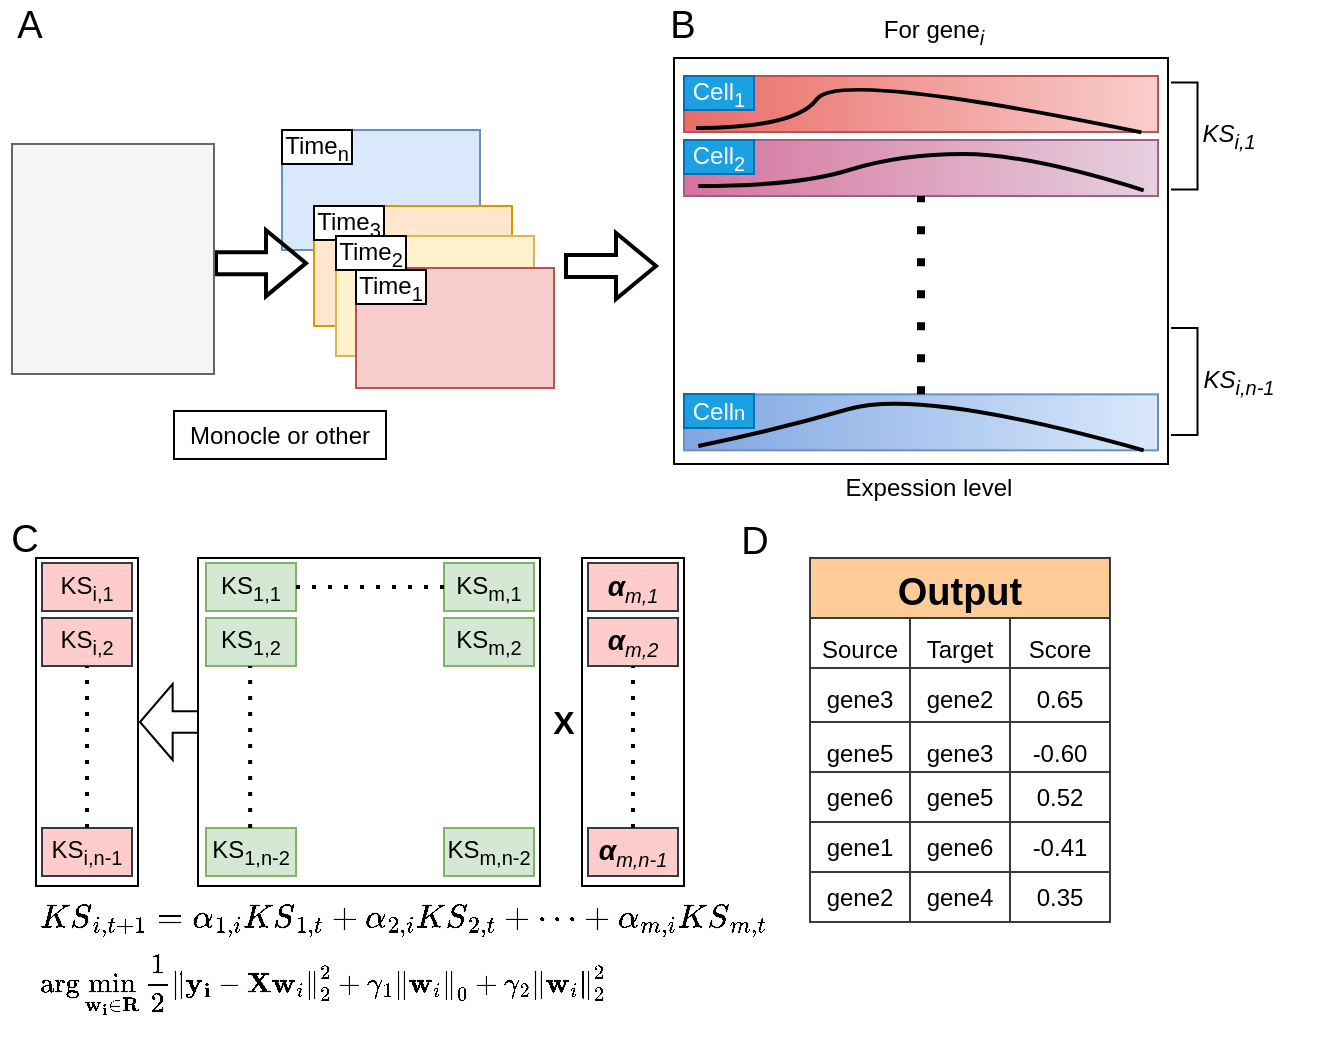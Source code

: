 <mxfile version="20.2.3" type="device"><diagram id="qNewxNg5S7R2k6NrVzUa" name="第 1 页"><mxGraphModel dx="1378" dy="1281" grid="0" gridSize="10" guides="1" tooltips="1" connect="1" arrows="1" fold="1" page="1" pageScale="1" pageWidth="850" pageHeight="825" math="1" shadow="0"><root><mxCell id="0"/><mxCell id="1" parent="0"/><mxCell id="OJFPj6aYE55DMqkpec0e-3" value="" style="rounded=0;whiteSpace=wrap;html=1;fillColor=#dae8fc;strokeColor=#6c8ebf;" parent="1" vertex="1"><mxGeometry x="151" y="89" width="99" height="60" as="geometry"/></mxCell><mxCell id="OJFPj6aYE55DMqkpec0e-4" value="" style="rounded=0;whiteSpace=wrap;html=1;fillColor=#ffe6cc;strokeColor=#d79b00;" parent="1" vertex="1"><mxGeometry x="167" y="127" width="99" height="60" as="geometry"/></mxCell><mxCell id="OJFPj6aYE55DMqkpec0e-5" value="" style="rounded=0;whiteSpace=wrap;html=1;fillColor=#fff2cc;strokeColor=#d6b656;" parent="1" vertex="1"><mxGeometry x="178" y="142" width="99" height="60" as="geometry"/></mxCell><mxCell id="OJFPj6aYE55DMqkpec0e-8" value="" style="shape=flexArrow;endArrow=classic;html=1;rounded=0;strokeWidth=2;verticalAlign=middle;align=center;" parent="1" edge="1"><mxGeometry width="50" height="50" relative="1" as="geometry"><mxPoint x="117" y="155.58" as="sourcePoint"/><mxPoint x="164" y="155.58" as="targetPoint"/></mxGeometry></mxCell><mxCell id="OJFPj6aYE55DMqkpec0e-6" value="" style="rounded=0;whiteSpace=wrap;html=1;fillColor=#f8cecc;strokeColor=#b85450;" parent="1" vertex="1"><mxGeometry x="188" y="158" width="99" height="60" as="geometry"/></mxCell><mxCell id="OJFPj6aYE55DMqkpec0e-9" value="Time&lt;sub&gt;n&lt;/sub&gt;" style="text;html=1;strokeColor=default;fillColor=default;align=center;verticalAlign=middle;whiteSpace=wrap;rounded=0;" parent="1" vertex="1"><mxGeometry x="151" y="89" width="35" height="17" as="geometry"/></mxCell><mxCell id="OJFPj6aYE55DMqkpec0e-14" value="Monocle or other" style="rounded=0;whiteSpace=wrap;html=1;" parent="1" vertex="1"><mxGeometry x="97" y="229.5" width="106" height="24" as="geometry"/></mxCell><mxCell id="OJFPj6aYE55DMqkpec0e-15" value="" style="rounded=0;whiteSpace=wrap;html=1;fillColor=#f5f5f5;fontColor=#333333;strokeColor=#666666;" parent="1" vertex="1"><mxGeometry x="16" y="96" width="101" height="115" as="geometry"/></mxCell><mxCell id="OJFPj6aYE55DMqkpec0e-17" value="" style="shape=flexArrow;endArrow=classic;html=1;rounded=0;strokeWidth=2;verticalAlign=middle;align=center;" parent="1" edge="1"><mxGeometry width="50" height="50" relative="1" as="geometry"><mxPoint x="292" y="157.0" as="sourcePoint"/><mxPoint x="339.0" y="157.0" as="targetPoint"/></mxGeometry></mxCell><mxCell id="OJFPj6aYE55DMqkpec0e-19" value="For gene&lt;i&gt;&lt;sub&gt;i&lt;/sub&gt;&lt;/i&gt;" style="text;html=1;strokeColor=none;fillColor=none;align=center;verticalAlign=middle;whiteSpace=wrap;rounded=0;" parent="1" vertex="1"><mxGeometry x="444" y="30" width="66" height="20" as="geometry"/></mxCell><mxCell id="OJFPj6aYE55DMqkpec0e-20" value="" style="rounded=0;whiteSpace=wrap;html=1;" parent="1" vertex="1"><mxGeometry x="347" y="53" width="247" height="203" as="geometry"/></mxCell><mxCell id="OJFPj6aYE55DMqkpec0e-21" value="" style="rounded=0;whiteSpace=wrap;html=1;fillColor=#f8cecc;gradientColor=#ea6b66;strokeColor=#b85450;gradientDirection=west;" parent="1" vertex="1"><mxGeometry x="352" y="62" width="237" height="28" as="geometry"/></mxCell><mxCell id="OJFPj6aYE55DMqkpec0e-23" value="" style="rounded=0;whiteSpace=wrap;html=1;fillColor=#e6d0de;gradientColor=#d5739d;strokeColor=#996185;gradientDirection=west;" parent="1" vertex="1"><mxGeometry x="352" y="94" width="237" height="28" as="geometry"/></mxCell><mxCell id="OJFPj6aYE55DMqkpec0e-24" value="" style="rounded=0;whiteSpace=wrap;html=1;fillColor=#dae8fc;strokeColor=#6c8ebf;gradientColor=#7ea6e0;gradientDirection=west;" parent="1" vertex="1"><mxGeometry x="352" y="221.17" width="237" height="28" as="geometry"/></mxCell><mxCell id="OJFPj6aYE55DMqkpec0e-25" value="" style="curved=1;endArrow=none;html=1;rounded=0;strokeWidth=2;entryX=0.965;entryY=1.006;entryDx=0;entryDy=0;entryPerimeter=0;endFill=0;" parent="1" target="OJFPj6aYE55DMqkpec0e-21" edge="1"><mxGeometry width="50" height="50" relative="1" as="geometry"><mxPoint x="358" y="88" as="sourcePoint"/><mxPoint x="505" y="88" as="targetPoint"/><Array as="points"><mxPoint x="408" y="88"/><mxPoint x="429" y="59"/></Array></mxGeometry></mxCell><mxCell id="OJFPj6aYE55DMqkpec0e-27" value="" style="curved=1;endArrow=none;html=1;rounded=0;strokeWidth=2;entryX=0.965;entryY=1.006;entryDx=0;entryDy=0;entryPerimeter=0;endFill=0;" parent="1" edge="1"><mxGeometry width="50" height="50" relative="1" as="geometry"><mxPoint x="359.15" y="117" as="sourcePoint"/><mxPoint x="581.855" y="119.168" as="targetPoint"/><Array as="points"><mxPoint x="409.15" y="117"/><mxPoint x="460" y="101"/><mxPoint x="524" y="101"/></Array></mxGeometry></mxCell><mxCell id="OJFPj6aYE55DMqkpec0e-28" value="" style="curved=1;endArrow=none;html=1;rounded=0;strokeWidth=2;entryX=0.965;entryY=1.006;entryDx=0;entryDy=0;entryPerimeter=0;endFill=0;" parent="1" edge="1"><mxGeometry width="50" height="50" relative="1" as="geometry"><mxPoint x="359.15" y="247" as="sourcePoint"/><mxPoint x="581.855" y="249.168" as="targetPoint"/><Array as="points"><mxPoint x="398" y="239"/><mxPoint x="471" y="218"/></Array></mxGeometry></mxCell><mxCell id="OJFPj6aYE55DMqkpec0e-29" value="Expession level" style="text;html=1;strokeColor=none;fillColor=none;align=center;verticalAlign=middle;whiteSpace=wrap;rounded=0;" parent="1" vertex="1"><mxGeometry x="415" y="256" width="119" height="23" as="geometry"/></mxCell><mxCell id="OJFPj6aYE55DMqkpec0e-30" value="" style="shape=partialRectangle;whiteSpace=wrap;html=1;bottom=1;right=1;left=1;top=0;fillColor=none;routingCenterX=-0.5;rotation=-90;" parent="1" vertex="1"><mxGeometry x="575.63" y="85.63" width="53.5" height="12.75" as="geometry"/></mxCell><mxCell id="OJFPj6aYE55DMqkpec0e-31" value="&lt;i&gt;KS&lt;sub&gt;i,1&lt;/sub&gt;&lt;/i&gt;" style="text;html=1;strokeColor=none;fillColor=none;align=center;verticalAlign=middle;whiteSpace=wrap;rounded=0;" parent="1" vertex="1"><mxGeometry x="611" y="82.5" width="27" height="19" as="geometry"/></mxCell><mxCell id="OJFPj6aYE55DMqkpec0e-34" value="&lt;i&gt;KS&lt;sub&gt;i,n-1&lt;/sub&gt;&lt;/i&gt;" style="text;html=1;strokeColor=none;fillColor=none;align=center;verticalAlign=middle;whiteSpace=wrap;rounded=0;" parent="1" vertex="1"><mxGeometry x="608" y="206.3" width="43" height="17" as="geometry"/></mxCell><mxCell id="OJFPj6aYE55DMqkpec0e-37" value="" style="rounded=0;whiteSpace=wrap;html=1;" parent="1" vertex="1"><mxGeometry x="28" y="303" width="51" height="164" as="geometry"/></mxCell><mxCell id="OJFPj6aYE55DMqkpec0e-38" value="" style="rounded=0;whiteSpace=wrap;html=1;" parent="1" vertex="1"><mxGeometry x="109" y="303" width="171" height="164" as="geometry"/></mxCell><mxCell id="OJFPj6aYE55DMqkpec0e-39" value="KS&lt;sub&gt;1,1&lt;/sub&gt;" style="text;html=1;strokeColor=#82b366;fillColor=#d5e8d4;align=center;verticalAlign=middle;whiteSpace=wrap;rounded=0;" parent="1" vertex="1"><mxGeometry x="113" y="305.5" width="45" height="24" as="geometry"/></mxCell><mxCell id="OJFPj6aYE55DMqkpec0e-40" value="KS&lt;sub&gt;1,2&lt;/sub&gt;" style="text;html=1;strokeColor=#82b366;fillColor=#d5e8d4;align=center;verticalAlign=middle;whiteSpace=wrap;rounded=0;" parent="1" vertex="1"><mxGeometry x="113" y="333" width="45" height="24" as="geometry"/></mxCell><mxCell id="OJFPj6aYE55DMqkpec0e-41" value="KS&lt;sub&gt;1,n-2&lt;/sub&gt;" style="text;html=1;strokeColor=#82b366;fillColor=#d5e8d4;align=center;verticalAlign=middle;whiteSpace=wrap;rounded=0;" parent="1" vertex="1"><mxGeometry x="113" y="438" width="45" height="24" as="geometry"/></mxCell><mxCell id="OJFPj6aYE55DMqkpec0e-42" value="KS&lt;sub&gt;m,n-2&lt;/sub&gt;" style="text;html=1;strokeColor=#82b366;fillColor=#d5e8d4;align=center;verticalAlign=middle;whiteSpace=wrap;rounded=0;" parent="1" vertex="1"><mxGeometry x="232" y="438" width="45" height="24" as="geometry"/></mxCell><mxCell id="OJFPj6aYE55DMqkpec0e-43" value="KS&lt;sub&gt;m,1&lt;/sub&gt;" style="text;html=1;strokeColor=#82b366;fillColor=#d5e8d4;align=center;verticalAlign=middle;whiteSpace=wrap;rounded=0;" parent="1" vertex="1"><mxGeometry x="232" y="305.5" width="45" height="24" as="geometry"/></mxCell><mxCell id="OJFPj6aYE55DMqkpec0e-44" value="KS&lt;sub&gt;m,2&lt;/sub&gt;" style="text;html=1;strokeColor=#82b366;fillColor=#d5e8d4;align=center;verticalAlign=middle;whiteSpace=wrap;rounded=0;" parent="1" vertex="1"><mxGeometry x="232" y="333" width="45" height="24" as="geometry"/></mxCell><mxCell id="OJFPj6aYE55DMqkpec0e-45" value="KS&lt;sub&gt;i,1&lt;/sub&gt;" style="text;html=1;strokeColor=#36393d;fillColor=#ffcccc;align=center;verticalAlign=middle;whiteSpace=wrap;rounded=0;" parent="1" vertex="1"><mxGeometry x="31" y="305.5" width="45" height="24" as="geometry"/></mxCell><mxCell id="OJFPj6aYE55DMqkpec0e-46" value="KS&lt;sub&gt;i,2&lt;/sub&gt;" style="text;html=1;strokeColor=#36393d;fillColor=#ffcccc;align=center;verticalAlign=middle;whiteSpace=wrap;rounded=0;" parent="1" vertex="1"><mxGeometry x="31" y="333" width="45" height="24" as="geometry"/></mxCell><mxCell id="OJFPj6aYE55DMqkpec0e-47" value="KS&lt;sub&gt;i,n-1&lt;/sub&gt;" style="text;html=1;strokeColor=#36393d;fillColor=#ffcccc;align=center;verticalAlign=middle;whiteSpace=wrap;rounded=0;" parent="1" vertex="1"><mxGeometry x="31" y="438" width="45" height="24" as="geometry"/></mxCell><mxCell id="OJFPj6aYE55DMqkpec0e-55" value="" style="shape=table;html=1;whiteSpace=wrap;startSize=0;container=1;collapsible=0;childLayout=tableLayout;fillColor=none;strokeColor=#36393d;" parent="1" vertex="1"><mxGeometry x="415" y="410" width="150" height="75" as="geometry"/></mxCell><mxCell id="OJFPj6aYE55DMqkpec0e-56" value="" style="shape=partialRectangle;html=1;whiteSpace=wrap;collapsible=0;dropTarget=0;pointerEvents=0;fillColor=none;top=0;left=0;bottom=0;right=0;points=[[0,0.5],[1,0.5]];portConstraint=eastwest;dashed=1;" parent="OJFPj6aYE55DMqkpec0e-55" vertex="1"><mxGeometry width="150" height="25" as="geometry"/></mxCell><mxCell id="OJFPj6aYE55DMqkpec0e-57" value="gene6" style="shape=partialRectangle;html=1;whiteSpace=wrap;connectable=0;fillColor=none;top=0;left=0;bottom=0;right=0;overflow=hidden;pointerEvents=1;dashed=1;" parent="OJFPj6aYE55DMqkpec0e-56" vertex="1"><mxGeometry width="50" height="25" as="geometry"><mxRectangle width="50" height="25" as="alternateBounds"/></mxGeometry></mxCell><mxCell id="OJFPj6aYE55DMqkpec0e-58" value="gene5" style="shape=partialRectangle;html=1;whiteSpace=wrap;connectable=0;fillColor=none;top=0;left=0;bottom=0;right=0;overflow=hidden;pointerEvents=1;dashed=1;" parent="OJFPj6aYE55DMqkpec0e-56" vertex="1"><mxGeometry x="50" width="50" height="25" as="geometry"><mxRectangle width="50" height="25" as="alternateBounds"/></mxGeometry></mxCell><mxCell id="OJFPj6aYE55DMqkpec0e-59" value="0.52" style="shape=partialRectangle;html=1;whiteSpace=wrap;connectable=0;fillColor=none;top=0;left=0;bottom=0;right=0;overflow=hidden;pointerEvents=1;" parent="OJFPj6aYE55DMqkpec0e-56" vertex="1"><mxGeometry x="100" width="50" height="25" as="geometry"><mxRectangle width="50" height="25" as="alternateBounds"/></mxGeometry></mxCell><mxCell id="OJFPj6aYE55DMqkpec0e-60" value="" style="shape=partialRectangle;html=1;whiteSpace=wrap;collapsible=0;dropTarget=0;pointerEvents=0;fillColor=none;top=0;left=0;bottom=0;right=0;points=[[0,0.5],[1,0.5]];portConstraint=eastwest;dashed=1;" parent="OJFPj6aYE55DMqkpec0e-55" vertex="1"><mxGeometry y="25" width="150" height="25" as="geometry"/></mxCell><mxCell id="OJFPj6aYE55DMqkpec0e-61" value="gene1" style="shape=partialRectangle;html=1;whiteSpace=wrap;connectable=0;fillColor=none;top=0;left=0;bottom=0;right=0;overflow=hidden;pointerEvents=1;dashed=1;" parent="OJFPj6aYE55DMqkpec0e-60" vertex="1"><mxGeometry width="50" height="25" as="geometry"><mxRectangle width="50" height="25" as="alternateBounds"/></mxGeometry></mxCell><mxCell id="OJFPj6aYE55DMqkpec0e-62" value="gene6" style="shape=partialRectangle;html=1;whiteSpace=wrap;connectable=0;fillColor=none;top=0;left=0;bottom=0;right=0;overflow=hidden;pointerEvents=1;dashed=1;" parent="OJFPj6aYE55DMqkpec0e-60" vertex="1"><mxGeometry x="50" width="50" height="25" as="geometry"><mxRectangle width="50" height="25" as="alternateBounds"/></mxGeometry></mxCell><mxCell id="OJFPj6aYE55DMqkpec0e-63" value="-0.41" style="shape=partialRectangle;html=1;whiteSpace=wrap;connectable=0;fillColor=none;top=0;left=0;bottom=0;right=0;overflow=hidden;pointerEvents=1;dashed=1;" parent="OJFPj6aYE55DMqkpec0e-60" vertex="1"><mxGeometry x="100" width="50" height="25" as="geometry"><mxRectangle width="50" height="25" as="alternateBounds"/></mxGeometry></mxCell><mxCell id="OJFPj6aYE55DMqkpec0e-64" value="" style="shape=partialRectangle;html=1;whiteSpace=wrap;collapsible=0;dropTarget=0;pointerEvents=0;fillColor=none;top=0;left=0;bottom=0;right=0;points=[[0,0.5],[1,0.5]];portConstraint=eastwest;" parent="OJFPj6aYE55DMqkpec0e-55" vertex="1"><mxGeometry y="50" width="150" height="25" as="geometry"/></mxCell><mxCell id="OJFPj6aYE55DMqkpec0e-65" value="gene2" style="shape=partialRectangle;html=1;whiteSpace=wrap;connectable=0;fillColor=none;top=0;left=0;bottom=0;right=0;overflow=hidden;pointerEvents=1;dashed=1;" parent="OJFPj6aYE55DMqkpec0e-64" vertex="1"><mxGeometry width="50" height="25" as="geometry"><mxRectangle width="50" height="25" as="alternateBounds"/></mxGeometry></mxCell><mxCell id="OJFPj6aYE55DMqkpec0e-66" value="gene4" style="shape=partialRectangle;html=1;whiteSpace=wrap;connectable=0;fillColor=none;top=0;left=0;bottom=0;right=0;overflow=hidden;pointerEvents=1;" parent="OJFPj6aYE55DMqkpec0e-64" vertex="1"><mxGeometry x="50" width="50" height="25" as="geometry"><mxRectangle width="50" height="25" as="alternateBounds"/></mxGeometry></mxCell><mxCell id="OJFPj6aYE55DMqkpec0e-67" value="0.35" style="shape=partialRectangle;html=1;whiteSpace=wrap;connectable=0;fillColor=none;top=0;left=0;bottom=0;right=0;overflow=hidden;pointerEvents=1;dashed=1;" parent="OJFPj6aYE55DMqkpec0e-64" vertex="1"><mxGeometry x="100" width="50" height="25" as="geometry"><mxRectangle width="50" height="25" as="alternateBounds"/></mxGeometry></mxCell><mxCell id="OJFPj6aYE55DMqkpec0e-72" value="$$&#10;\arg \min _{\mathbf{w}_{\mathbf{i}} \in \mathbf{R}} \frac{1}{2}\left\|\mathbf{y}_{\mathbf{i}}-\mathbf{X} \mathbf{w}_i\right\|_2^2+\gamma_1\left\|\mathbf{w}_i\right\|_0+\gamma_2\left\|\mathbf{w}_i\right\|_2^2&#10;$$" style="text;whiteSpace=wrap;html=1;" parent="1" vertex="1"><mxGeometry x="27.63" y="482" width="276.37" height="31" as="geometry"/></mxCell><mxCell id="OJFPj6aYE55DMqkpec0e-75" value="&lt;span style=&quot;font-size: 19px;&quot;&gt;&lt;font style=&quot;font-size: 19px;&quot;&gt;A&lt;/font&gt;&lt;/span&gt;" style="text;html=1;strokeColor=none;fillColor=none;align=center;verticalAlign=middle;whiteSpace=wrap;rounded=0;fontSize=19;fontStyle=0" parent="1" vertex="1"><mxGeometry x="12" y="26.5" width="26" height="21" as="geometry"/></mxCell><mxCell id="OJFPj6aYE55DMqkpec0e-76" value="&lt;span style=&quot;font-size: 19px;&quot;&gt;&lt;span style=&quot;font-size: 19px;&quot;&gt;B&lt;/span&gt;&lt;/span&gt;" style="text;html=1;strokeColor=none;fillColor=none;align=center;verticalAlign=middle;whiteSpace=wrap;rounded=0;fontSize=19;fontStyle=0" parent="1" vertex="1"><mxGeometry x="340" y="24" width="23" height="26" as="geometry"/></mxCell><mxCell id="OJFPj6aYE55DMqkpec0e-77" value="&lt;span style=&quot;font-size: 19px;&quot;&gt;&lt;span style=&quot;font-size: 19px;&quot;&gt;C&lt;/span&gt;&lt;/span&gt;" style="text;html=1;strokeColor=none;fillColor=none;align=center;verticalAlign=middle;whiteSpace=wrap;rounded=0;fontSize=19;fontStyle=0" parent="1" vertex="1"><mxGeometry x="10" y="282.5" width="25" height="23" as="geometry"/></mxCell><mxCell id="OJFPj6aYE55DMqkpec0e-78" value="&lt;span style=&quot;font-size: 19px;&quot;&gt;&lt;span style=&quot;font-size: 19px;&quot;&gt;D&lt;/span&gt;&lt;/span&gt;" style="text;html=1;strokeColor=none;fillColor=none;align=center;verticalAlign=middle;whiteSpace=wrap;rounded=0;fontSize=19;fontStyle=0" parent="1" vertex="1"><mxGeometry x="374" y="283.5" width="27" height="22" as="geometry"/></mxCell><mxCell id="OJFPj6aYE55DMqkpec0e-79" value="&lt;font style=&quot;font-size: 14px;&quot;&gt;$$&lt;br&gt;{KS}_{i, t+1}=\alpha_{1, i} {KS}_{1, t}+\alpha_{2, i} {KS}_{2, t}+\cdots+\alpha_{m, i} {KS}_{m, t}&lt;br&gt;$$&lt;/font&gt;" style="text;whiteSpace=wrap;html=1;fontSize=25;" parent="1" vertex="1"><mxGeometry x="28" y="454" width="647" height="25" as="geometry"/></mxCell><mxCell id="K8-rTRbEK5Jn7R5h2ZXH-1" value="Time&lt;sub&gt;3&lt;/sub&gt;" style="text;html=1;strokeColor=default;fillColor=default;align=center;verticalAlign=middle;whiteSpace=wrap;rounded=0;" parent="1" vertex="1"><mxGeometry x="167" y="127" width="35" height="17" as="geometry"/></mxCell><mxCell id="K8-rTRbEK5Jn7R5h2ZXH-2" value="Time&lt;sub&gt;2&lt;/sub&gt;" style="text;html=1;strokeColor=default;fillColor=default;align=center;verticalAlign=middle;whiteSpace=wrap;rounded=0;" parent="1" vertex="1"><mxGeometry x="178" y="142" width="35" height="17" as="geometry"/></mxCell><mxCell id="K8-rTRbEK5Jn7R5h2ZXH-3" value="Time&lt;sub&gt;1&lt;/sub&gt;" style="text;html=1;strokeColor=default;fillColor=default;align=center;verticalAlign=middle;whiteSpace=wrap;rounded=0;" parent="1" vertex="1"><mxGeometry x="188" y="159" width="35" height="17" as="geometry"/></mxCell><mxCell id="K8-rTRbEK5Jn7R5h2ZXH-4" value="Cell&lt;sub&gt;1&lt;/sub&gt;" style="text;html=1;strokeColor=#006EAF;fillColor=#1ba1e2;align=center;verticalAlign=middle;whiteSpace=wrap;rounded=0;fontColor=#ffffff;" parent="1" vertex="1"><mxGeometry x="352" y="62" width="35" height="17" as="geometry"/></mxCell><mxCell id="K8-rTRbEK5Jn7R5h2ZXH-5" value="Cell&lt;sub&gt;2&lt;/sub&gt;" style="text;html=1;strokeColor=#006EAF;fillColor=#1ba1e2;align=center;verticalAlign=middle;whiteSpace=wrap;rounded=0;fontColor=#ffffff;" parent="1" vertex="1"><mxGeometry x="352" y="94" width="35" height="17" as="geometry"/></mxCell><mxCell id="K8-rTRbEK5Jn7R5h2ZXH-6" value="Cell&lt;span style=&quot;font-size: 10px;&quot;&gt;n&lt;/span&gt;" style="text;html=1;strokeColor=#006EAF;fillColor=#1ba1e2;align=center;verticalAlign=middle;whiteSpace=wrap;rounded=0;fontColor=#ffffff;" parent="1" vertex="1"><mxGeometry x="352" y="221" width="35" height="17" as="geometry"/></mxCell><mxCell id="K8-rTRbEK5Jn7R5h2ZXH-7" value="" style="endArrow=none;dashed=1;html=1;dashPattern=1 3;strokeWidth=4;rounded=0;fontSize=20;entryX=0.5;entryY=1;entryDx=0;entryDy=0;exitX=0.5;exitY=0;exitDx=0;exitDy=0;" parent="1" source="OJFPj6aYE55DMqkpec0e-24" target="OJFPj6aYE55DMqkpec0e-23" edge="1"><mxGeometry width="50" height="50" relative="1" as="geometry"><mxPoint x="379" y="213" as="sourcePoint"/><mxPoint x="429" y="163" as="targetPoint"/></mxGeometry></mxCell><mxCell id="K8-rTRbEK5Jn7R5h2ZXH-8" value="" style="shape=partialRectangle;whiteSpace=wrap;html=1;bottom=1;right=1;left=1;top=0;fillColor=none;routingCenterX=-0.5;rotation=-90;" parent="1" vertex="1"><mxGeometry x="575.63" y="208.42" width="53.5" height="12.75" as="geometry"/></mxCell><mxCell id="K8-rTRbEK5Jn7R5h2ZXH-22" value="Output" style="shape=table;startSize=30;container=1;collapsible=0;childLayout=tableLayout;fontStyle=1;align=center;fontSize=19;fillColor=#ffcc99;strokeColor=#36393d;" parent="1" vertex="1"><mxGeometry x="415" y="303" width="150" height="107" as="geometry"/></mxCell><mxCell id="K8-rTRbEK5Jn7R5h2ZXH-23" value="" style="shape=tableRow;horizontal=0;startSize=0;swimlaneHead=0;swimlaneBody=0;top=0;left=0;bottom=0;right=0;collapsible=0;dropTarget=0;fillColor=none;points=[[0,0.5],[1,0.5]];portConstraint=eastwest;fontSize=19;strokeColor=default;" parent="K8-rTRbEK5Jn7R5h2ZXH-22" vertex="1"><mxGeometry y="30" width="150" height="25" as="geometry"/></mxCell><mxCell id="K8-rTRbEK5Jn7R5h2ZXH-24" value="&lt;span style=&quot;font-size: 12px;&quot;&gt;Source&lt;/span&gt;" style="shape=partialRectangle;html=1;whiteSpace=wrap;connectable=0;fillColor=none;top=0;left=0;bottom=0;right=0;overflow=hidden;fontSize=19;strokeColor=default;" parent="K8-rTRbEK5Jn7R5h2ZXH-23" vertex="1"><mxGeometry width="50" height="25" as="geometry"><mxRectangle width="50" height="25" as="alternateBounds"/></mxGeometry></mxCell><mxCell id="K8-rTRbEK5Jn7R5h2ZXH-25" value="&lt;span style=&quot;font-size: 12px;&quot;&gt;Target&lt;/span&gt;" style="shape=partialRectangle;html=1;whiteSpace=wrap;connectable=0;fillColor=none;top=0;left=0;bottom=0;right=0;overflow=hidden;fontSize=19;strokeColor=default;" parent="K8-rTRbEK5Jn7R5h2ZXH-23" vertex="1"><mxGeometry x="50" width="50" height="25" as="geometry"><mxRectangle width="50" height="25" as="alternateBounds"/></mxGeometry></mxCell><mxCell id="K8-rTRbEK5Jn7R5h2ZXH-26" value="&lt;span style=&quot;font-size: 12px;&quot;&gt;Score&lt;/span&gt;" style="shape=partialRectangle;html=1;whiteSpace=wrap;connectable=0;fillColor=none;top=0;left=0;bottom=0;right=0;overflow=hidden;fontSize=19;strokeColor=default;" parent="K8-rTRbEK5Jn7R5h2ZXH-23" vertex="1"><mxGeometry x="100" width="50" height="25" as="geometry"><mxRectangle width="50" height="25" as="alternateBounds"/></mxGeometry></mxCell><mxCell id="K8-rTRbEK5Jn7R5h2ZXH-31" value="" style="shape=tableRow;horizontal=0;startSize=0;swimlaneHead=0;swimlaneBody=0;top=0;left=0;bottom=0;right=0;collapsible=0;dropTarget=0;fillColor=none;points=[[0,0.5],[1,0.5]];portConstraint=eastwest;fontSize=19;strokeColor=default;" parent="K8-rTRbEK5Jn7R5h2ZXH-22" vertex="1"><mxGeometry y="55" width="150" height="27" as="geometry"/></mxCell><mxCell id="K8-rTRbEK5Jn7R5h2ZXH-32" value="&lt;span style=&quot;font-size: 12px;&quot;&gt;gene3&lt;/span&gt;" style="shape=partialRectangle;html=1;whiteSpace=wrap;connectable=0;fillColor=none;top=0;left=0;bottom=0;right=0;overflow=hidden;fontSize=19;strokeColor=default;" parent="K8-rTRbEK5Jn7R5h2ZXH-31" vertex="1"><mxGeometry width="50" height="27" as="geometry"><mxRectangle width="50" height="27" as="alternateBounds"/></mxGeometry></mxCell><mxCell id="K8-rTRbEK5Jn7R5h2ZXH-33" value="&lt;span style=&quot;font-size: 12px;&quot;&gt;gene2&lt;/span&gt;" style="shape=partialRectangle;html=1;whiteSpace=wrap;connectable=0;fillColor=none;top=0;left=0;bottom=0;right=0;overflow=hidden;fontSize=19;strokeColor=default;" parent="K8-rTRbEK5Jn7R5h2ZXH-31" vertex="1"><mxGeometry x="50" width="50" height="27" as="geometry"><mxRectangle width="50" height="27" as="alternateBounds"/></mxGeometry></mxCell><mxCell id="K8-rTRbEK5Jn7R5h2ZXH-34" value="&lt;span style=&quot;font-size: 12px;&quot;&gt;0.65&lt;/span&gt;" style="shape=partialRectangle;html=1;whiteSpace=wrap;connectable=0;fillColor=none;top=0;left=0;bottom=0;right=0;overflow=hidden;fontSize=19;strokeColor=default;" parent="K8-rTRbEK5Jn7R5h2ZXH-31" vertex="1"><mxGeometry x="100" width="50" height="27" as="geometry"><mxRectangle width="50" height="27" as="alternateBounds"/></mxGeometry></mxCell><mxCell id="K8-rTRbEK5Jn7R5h2ZXH-27" value="" style="shape=tableRow;horizontal=0;startSize=0;swimlaneHead=0;swimlaneBody=0;top=0;left=0;bottom=0;right=0;collapsible=0;dropTarget=0;fillColor=none;points=[[0,0.5],[1,0.5]];portConstraint=eastwest;fontSize=19;strokeColor=default;" parent="K8-rTRbEK5Jn7R5h2ZXH-22" vertex="1"><mxGeometry y="82" width="150" height="25" as="geometry"/></mxCell><mxCell id="K8-rTRbEK5Jn7R5h2ZXH-28" value="&lt;span style=&quot;font-size: 12px;&quot;&gt;gene5&lt;/span&gt;" style="shape=partialRectangle;html=1;whiteSpace=wrap;connectable=0;fillColor=none;top=0;left=0;bottom=0;right=0;overflow=hidden;fontSize=19;strokeColor=default;" parent="K8-rTRbEK5Jn7R5h2ZXH-27" vertex="1"><mxGeometry width="50" height="25" as="geometry"><mxRectangle width="50" height="25" as="alternateBounds"/></mxGeometry></mxCell><mxCell id="K8-rTRbEK5Jn7R5h2ZXH-29" value="&lt;span style=&quot;font-size: 12px;&quot;&gt;gene3&lt;/span&gt;" style="shape=partialRectangle;html=1;whiteSpace=wrap;connectable=0;fillColor=none;top=0;left=0;bottom=0;right=0;overflow=hidden;fontSize=19;strokeColor=default;" parent="K8-rTRbEK5Jn7R5h2ZXH-27" vertex="1"><mxGeometry x="50" width="50" height="25" as="geometry"><mxRectangle width="50" height="25" as="alternateBounds"/></mxGeometry></mxCell><mxCell id="K8-rTRbEK5Jn7R5h2ZXH-30" value="&lt;span style=&quot;font-size: 12px;&quot;&gt;-0.60&lt;/span&gt;" style="shape=partialRectangle;html=1;whiteSpace=wrap;connectable=0;fillColor=none;top=0;left=0;bottom=0;right=0;overflow=hidden;fontSize=19;strokeColor=default;" parent="K8-rTRbEK5Jn7R5h2ZXH-27" vertex="1"><mxGeometry x="100" width="50" height="25" as="geometry"><mxRectangle width="50" height="25" as="alternateBounds"/></mxGeometry></mxCell><mxCell id="K8-rTRbEK5Jn7R5h2ZXH-36" value="" style="shape=partialRectangle;html=1;whiteSpace=wrap;connectable=0;fillColor=none;top=0;left=0;bottom=0;right=0;overflow=hidden;fontSize=19;strokeColor=default;" parent="1" vertex="1"><mxGeometry x="496" y="331" width="60" height="40" as="geometry"><mxRectangle width="60" height="40" as="alternateBounds"/></mxGeometry></mxCell><mxCell id="K8-rTRbEK5Jn7R5h2ZXH-38" value="" style="endArrow=none;dashed=1;html=1;dashPattern=1 3;strokeWidth=2;rounded=0;fontSize=19;entryX=0.5;entryY=1;entryDx=0;entryDy=0;exitX=0.5;exitY=0;exitDx=0;exitDy=0;" parent="1" source="OJFPj6aYE55DMqkpec0e-47" target="OJFPj6aYE55DMqkpec0e-46" edge="1"><mxGeometry width="50" height="50" relative="1" as="geometry"><mxPoint x="330" y="406" as="sourcePoint"/><mxPoint x="380" y="356" as="targetPoint"/></mxGeometry></mxCell><mxCell id="K8-rTRbEK5Jn7R5h2ZXH-39" value="" style="endArrow=none;dashed=1;html=1;dashPattern=1 3;strokeWidth=2;rounded=0;fontSize=19;entryX=0.5;entryY=1;entryDx=0;entryDy=0;exitX=0.5;exitY=0;exitDx=0;exitDy=0;" parent="1" edge="1"><mxGeometry width="50" height="50" relative="1" as="geometry"><mxPoint x="135.08" y="438" as="sourcePoint"/><mxPoint x="135.08" y="357.0" as="targetPoint"/></mxGeometry></mxCell><mxCell id="K8-rTRbEK5Jn7R5h2ZXH-42" value="" style="endArrow=none;dashed=1;html=1;dashPattern=1 3;strokeWidth=2;rounded=0;fontSize=19;entryX=1;entryY=0.5;entryDx=0;entryDy=0;exitX=0;exitY=0.5;exitDx=0;exitDy=0;" parent="1" source="OJFPj6aYE55DMqkpec0e-43" target="OJFPj6aYE55DMqkpec0e-39" edge="1"><mxGeometry width="50" height="50" relative="1" as="geometry"><mxPoint x="93.5" y="478" as="sourcePoint"/><mxPoint x="93.5" y="397.0" as="targetPoint"/></mxGeometry></mxCell><mxCell id="K8-rTRbEK5Jn7R5h2ZXH-43" value="" style="html=1;shadow=0;dashed=0;align=center;verticalAlign=middle;shape=mxgraph.arrows2.arrow;dy=0.72;dx=16.33;flipH=1;notch=0;fontSize=19;strokeColor=default;fillColor=none;gradientDirection=west;" parent="1" vertex="1"><mxGeometry x="80" y="366" width="29" height="38" as="geometry"/></mxCell><mxCell id="K8-rTRbEK5Jn7R5h2ZXH-46" value="" style="rounded=0;whiteSpace=wrap;html=1;" parent="1" vertex="1"><mxGeometry x="301" y="303" width="51" height="164" as="geometry"/></mxCell><mxCell id="K8-rTRbEK5Jn7R5h2ZXH-47" value="&lt;i&gt;&lt;b&gt;&lt;font style=&quot;font-size: 14px;&quot;&gt;α&lt;/font&gt;&lt;/b&gt;&lt;sub&gt;m,1&lt;/sub&gt;&lt;/i&gt;" style="text;html=1;strokeColor=#36393d;fillColor=#ffcccc;align=center;verticalAlign=middle;whiteSpace=wrap;rounded=0;" parent="1" vertex="1"><mxGeometry x="304" y="305.5" width="45" height="24" as="geometry"/></mxCell><mxCell id="K8-rTRbEK5Jn7R5h2ZXH-48" value="&lt;i&gt;&lt;b&gt;&lt;font style=&quot;font-size: 14px;&quot;&gt;α&lt;/font&gt;&lt;/b&gt;&lt;sub&gt;m,2&lt;/sub&gt;&lt;/i&gt;" style="text;html=1;strokeColor=#36393d;fillColor=#ffcccc;align=center;verticalAlign=middle;whiteSpace=wrap;rounded=0;" parent="1" vertex="1"><mxGeometry x="304" y="333" width="45" height="24" as="geometry"/></mxCell><mxCell id="K8-rTRbEK5Jn7R5h2ZXH-49" value="&lt;i&gt;&lt;b&gt;&lt;font style=&quot;font-size: 14px;&quot;&gt;α&lt;/font&gt;&lt;/b&gt;&lt;sub&gt;m,n-1&lt;/sub&gt;&lt;/i&gt;" style="text;html=1;strokeColor=#36393d;fillColor=#ffcccc;align=center;verticalAlign=middle;whiteSpace=wrap;rounded=0;" parent="1" vertex="1"><mxGeometry x="304" y="438" width="45" height="24" as="geometry"/></mxCell><mxCell id="K8-rTRbEK5Jn7R5h2ZXH-50" value="" style="endArrow=none;dashed=1;html=1;dashPattern=1 3;strokeWidth=2;rounded=0;fontSize=19;entryX=0.5;entryY=1;entryDx=0;entryDy=0;exitX=0.5;exitY=0;exitDx=0;exitDy=0;" parent="1" source="K8-rTRbEK5Jn7R5h2ZXH-49" target="K8-rTRbEK5Jn7R5h2ZXH-48" edge="1"><mxGeometry width="50" height="50" relative="1" as="geometry"><mxPoint x="603" y="406" as="sourcePoint"/><mxPoint x="653" y="356" as="targetPoint"/></mxGeometry></mxCell><mxCell id="K8-rTRbEK5Jn7R5h2ZXH-51" value="&lt;b&gt;&lt;font style=&quot;font-size: 16px;&quot;&gt;X&lt;/font&gt;&lt;/b&gt;" style="text;html=1;strokeColor=none;fillColor=none;align=center;verticalAlign=middle;whiteSpace=wrap;rounded=0;fontSize=14;" parent="1" vertex="1"><mxGeometry x="262" y="370" width="60" height="30" as="geometry"/></mxCell></root></mxGraphModel></diagram></mxfile>